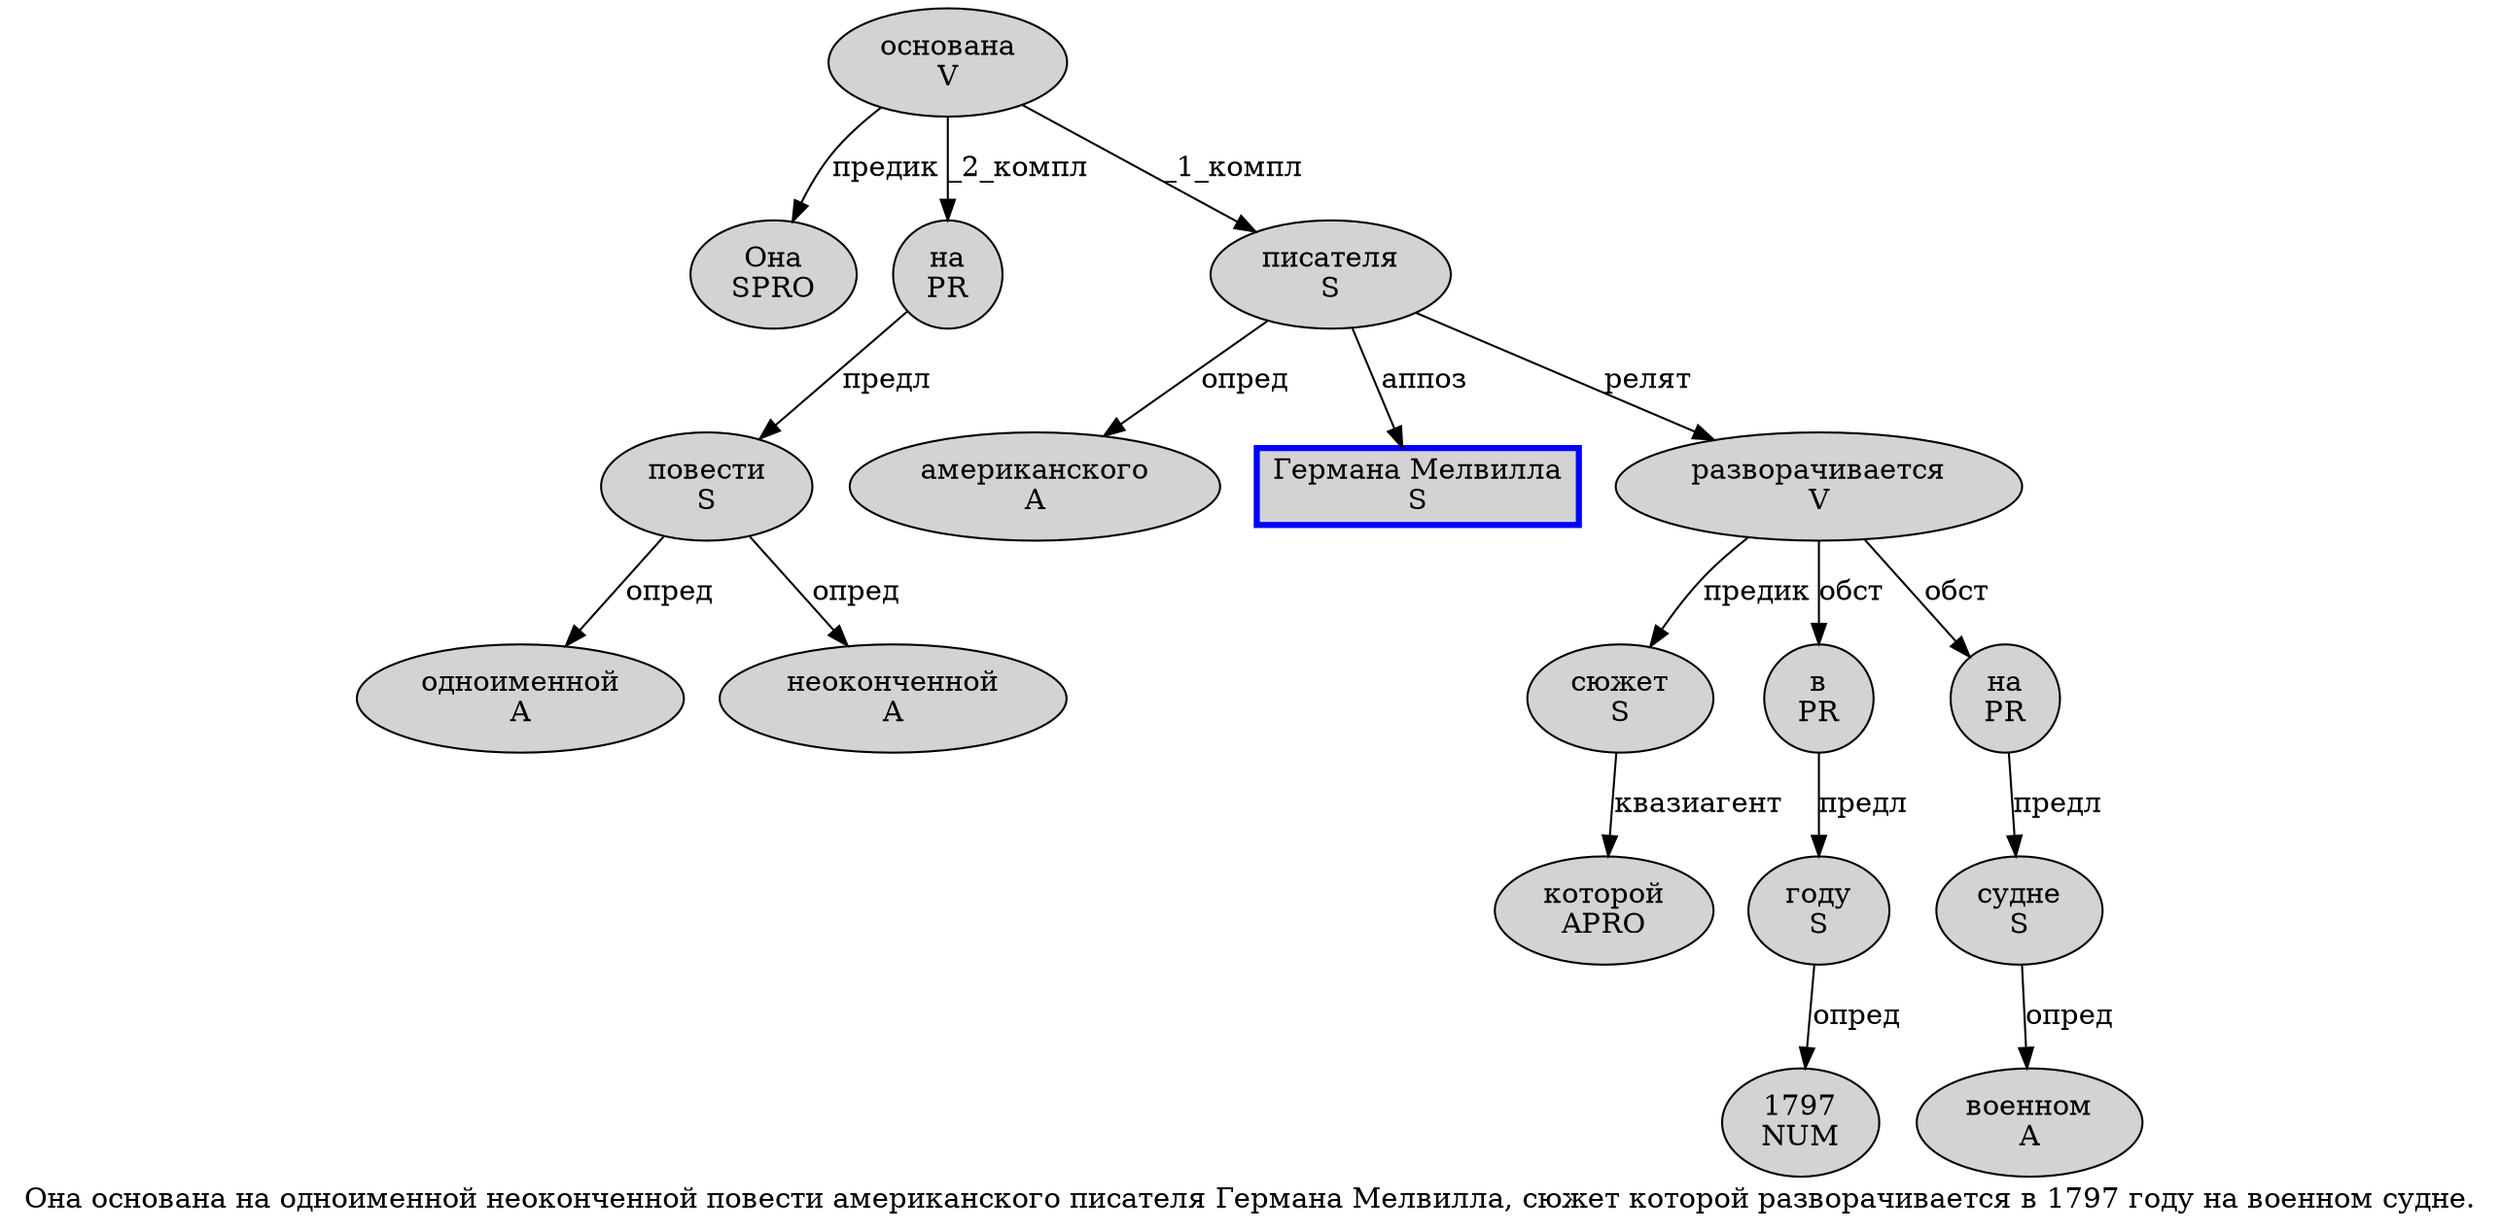 digraph SENTENCE_253 {
	graph [label="Она основана на одноименной неоконченной повести американского писателя Германа Мелвилла, сюжет которой разворачивается в 1797 году на военном судне."]
	node [style=filled]
		0 [label="Она
SPRO" color="" fillcolor=lightgray penwidth=1 shape=ellipse]
		1 [label="основана
V" color="" fillcolor=lightgray penwidth=1 shape=ellipse]
		2 [label="на
PR" color="" fillcolor=lightgray penwidth=1 shape=ellipse]
		3 [label="одноименной
A" color="" fillcolor=lightgray penwidth=1 shape=ellipse]
		4 [label="неоконченной
A" color="" fillcolor=lightgray penwidth=1 shape=ellipse]
		5 [label="повести
S" color="" fillcolor=lightgray penwidth=1 shape=ellipse]
		6 [label="американского
A" color="" fillcolor=lightgray penwidth=1 shape=ellipse]
		7 [label="писателя
S" color="" fillcolor=lightgray penwidth=1 shape=ellipse]
		8 [label="Германа Мелвилла
S" color=blue fillcolor=lightgray penwidth=3 shape=box]
		10 [label="сюжет
S" color="" fillcolor=lightgray penwidth=1 shape=ellipse]
		11 [label="которой
APRO" color="" fillcolor=lightgray penwidth=1 shape=ellipse]
		12 [label="разворачивается
V" color="" fillcolor=lightgray penwidth=1 shape=ellipse]
		13 [label="в
PR" color="" fillcolor=lightgray penwidth=1 shape=ellipse]
		14 [label="1797
NUM" color="" fillcolor=lightgray penwidth=1 shape=ellipse]
		15 [label="году
S" color="" fillcolor=lightgray penwidth=1 shape=ellipse]
		16 [label="на
PR" color="" fillcolor=lightgray penwidth=1 shape=ellipse]
		17 [label="военном
A" color="" fillcolor=lightgray penwidth=1 shape=ellipse]
		18 [label="судне
S" color="" fillcolor=lightgray penwidth=1 shape=ellipse]
			12 -> 10 [label="предик"]
			12 -> 13 [label="обст"]
			12 -> 16 [label="обст"]
			5 -> 3 [label="опред"]
			5 -> 4 [label="опред"]
			7 -> 6 [label="опред"]
			7 -> 8 [label="аппоз"]
			7 -> 12 [label="релят"]
			18 -> 17 [label="опред"]
			2 -> 5 [label="предл"]
			15 -> 14 [label="опред"]
			10 -> 11 [label="квазиагент"]
			1 -> 0 [label="предик"]
			1 -> 2 [label="_2_компл"]
			1 -> 7 [label="_1_компл"]
			13 -> 15 [label="предл"]
			16 -> 18 [label="предл"]
}